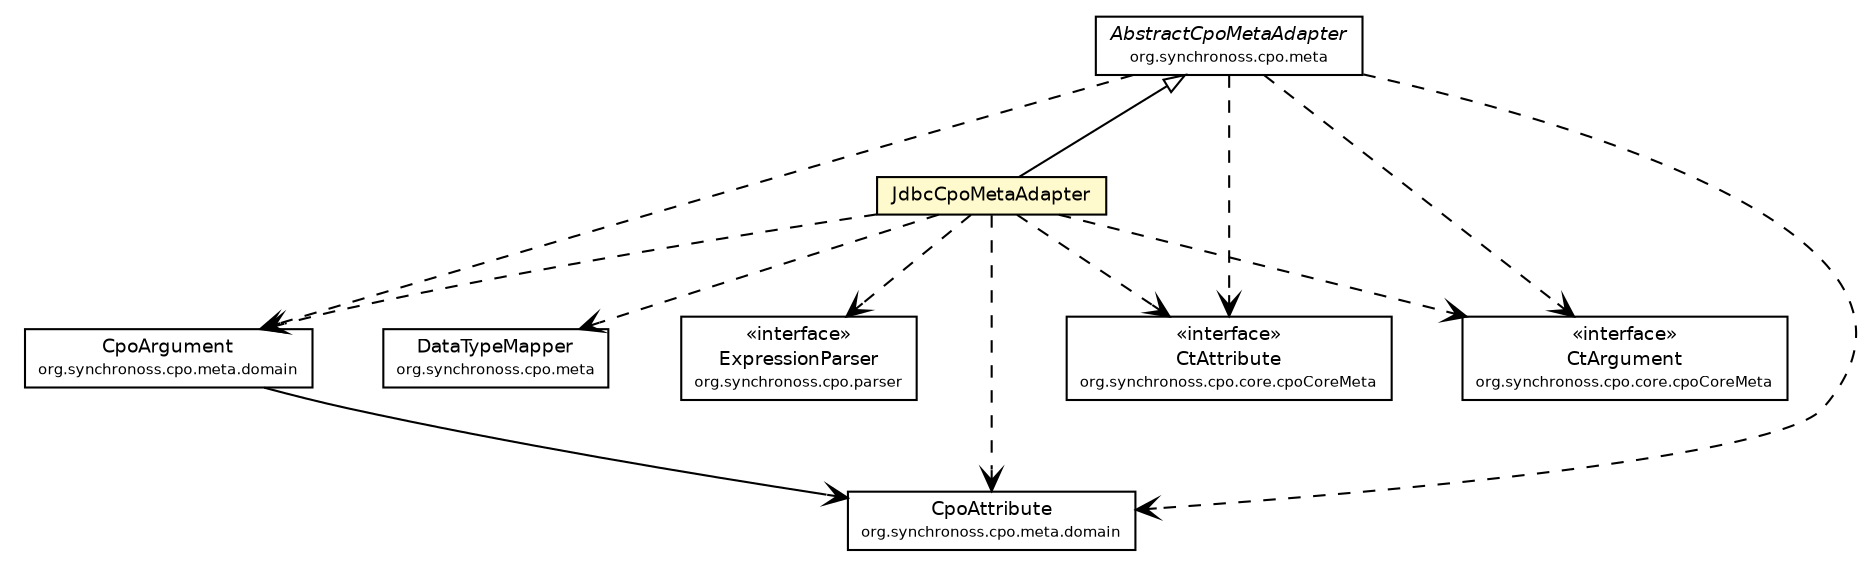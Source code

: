#!/usr/local/bin/dot
#
# Class diagram 
# Generated by UmlGraph version 4.6 (http://www.spinellis.gr/sw/umlgraph)
#

digraph G {
	edge [fontname="Helvetica",fontsize=10,labelfontname="Helvetica",labelfontsize=10];
	node [fontname="Helvetica",fontsize=10,shape=plaintext];
	// org.synchronoss.cpo.parser.ExpressionParser
	c39439 [label=<<table border="0" cellborder="1" cellspacing="0" cellpadding="2" port="p" href="../../parser/ExpressionParser.html">
		<tr><td><table border="0" cellspacing="0" cellpadding="1">
			<tr><td> &laquo;interface&raquo; </td></tr>
			<tr><td> ExpressionParser </td></tr>
			<tr><td><font point-size="7.0"> org.synchronoss.cpo.parser </font></td></tr>
		</table></td></tr>
		</table>>, fontname="Helvetica", fontcolor="black", fontsize=9.0];
	// org.synchronoss.cpo.meta.AbstractCpoMetaAdapter
	c39445 [label=<<table border="0" cellborder="1" cellspacing="0" cellpadding="2" port="p" href="../../meta/AbstractCpoMetaAdapter.html">
		<tr><td><table border="0" cellspacing="0" cellpadding="1">
			<tr><td><font face="Helvetica-Oblique"> AbstractCpoMetaAdapter </font></td></tr>
			<tr><td><font point-size="7.0"> org.synchronoss.cpo.meta </font></td></tr>
		</table></td></tr>
		</table>>, fontname="Helvetica", fontcolor="black", fontsize=9.0];
	// org.synchronoss.cpo.meta.DataTypeMapper
	c39449 [label=<<table border="0" cellborder="1" cellspacing="0" cellpadding="2" port="p" href="../../meta/DataTypeMapper.html">
		<tr><td><table border="0" cellspacing="0" cellpadding="1">
			<tr><td> DataTypeMapper </td></tr>
			<tr><td><font point-size="7.0"> org.synchronoss.cpo.meta </font></td></tr>
		</table></td></tr>
		</table>>, fontname="Helvetica", fontcolor="black", fontsize=9.0];
	// org.synchronoss.cpo.meta.domain.CpoAttribute
	c39456 [label=<<table border="0" cellborder="1" cellspacing="0" cellpadding="2" port="p" href="../../meta/domain/CpoAttribute.html">
		<tr><td><table border="0" cellspacing="0" cellpadding="1">
			<tr><td> CpoAttribute </td></tr>
			<tr><td><font point-size="7.0"> org.synchronoss.cpo.meta.domain </font></td></tr>
		</table></td></tr>
		</table>>, fontname="Helvetica", fontcolor="black", fontsize=9.0];
	// org.synchronoss.cpo.meta.domain.CpoArgument
	c39457 [label=<<table border="0" cellborder="1" cellspacing="0" cellpadding="2" port="p" href="../../meta/domain/CpoArgument.html">
		<tr><td><table border="0" cellspacing="0" cellpadding="1">
			<tr><td> CpoArgument </td></tr>
			<tr><td><font point-size="7.0"> org.synchronoss.cpo.meta.domain </font></td></tr>
		</table></td></tr>
		</table>>, fontname="Helvetica", fontcolor="black", fontsize=9.0];
	// org.synchronoss.cpo.core.cpoCoreMeta.CtAttribute
	c39470 [label=<<table border="0" cellborder="1" cellspacing="0" cellpadding="2" port="p" href="../../core/cpoCoreMeta/CtAttribute.html">
		<tr><td><table border="0" cellspacing="0" cellpadding="1">
			<tr><td> &laquo;interface&raquo; </td></tr>
			<tr><td> CtAttribute </td></tr>
			<tr><td><font point-size="7.0"> org.synchronoss.cpo.core.cpoCoreMeta </font></td></tr>
		</table></td></tr>
		</table>>, fontname="Helvetica", fontcolor="black", fontsize=9.0];
	// org.synchronoss.cpo.core.cpoCoreMeta.CtArgument
	c39485 [label=<<table border="0" cellborder="1" cellspacing="0" cellpadding="2" port="p" href="../../core/cpoCoreMeta/CtArgument.html">
		<tr><td><table border="0" cellspacing="0" cellpadding="1">
			<tr><td> &laquo;interface&raquo; </td></tr>
			<tr><td> CtArgument </td></tr>
			<tr><td><font point-size="7.0"> org.synchronoss.cpo.core.cpoCoreMeta </font></td></tr>
		</table></td></tr>
		</table>>, fontname="Helvetica", fontcolor="black", fontsize=9.0];
	// org.synchronoss.cpo.jdbc.meta.JdbcCpoMetaAdapter
	c39551 [label=<<table border="0" cellborder="1" cellspacing="0" cellpadding="2" port="p" bgcolor="lemonChiffon" href="./JdbcCpoMetaAdapter.html">
		<tr><td><table border="0" cellspacing="0" cellpadding="1">
			<tr><td> JdbcCpoMetaAdapter </td></tr>
		</table></td></tr>
		</table>>, fontname="Helvetica", fontcolor="black", fontsize=9.0];
	//org.synchronoss.cpo.jdbc.meta.JdbcCpoMetaAdapter extends org.synchronoss.cpo.meta.AbstractCpoMetaAdapter
	c39445:p -> c39551:p [dir=back,arrowtail=empty];
	// org.synchronoss.cpo.meta.domain.CpoArgument NAVASSOC org.synchronoss.cpo.meta.domain.CpoAttribute
	c39457:p -> c39456:p [taillabel="", label="", headlabel="", fontname="Helvetica", fontcolor="black", fontsize=10.0, color="black", arrowhead=open];
	// org.synchronoss.cpo.meta.AbstractCpoMetaAdapter DEPEND org.synchronoss.cpo.core.cpoCoreMeta.CtAttribute
	c39445:p -> c39470:p [taillabel="", label="", headlabel="", fontname="Helvetica", fontcolor="black", fontsize=10.0, color="black", arrowhead=open, style=dashed];
	// org.synchronoss.cpo.meta.AbstractCpoMetaAdapter DEPEND org.synchronoss.cpo.core.cpoCoreMeta.CtArgument
	c39445:p -> c39485:p [taillabel="", label="", headlabel="", fontname="Helvetica", fontcolor="black", fontsize=10.0, color="black", arrowhead=open, style=dashed];
	// org.synchronoss.cpo.meta.AbstractCpoMetaAdapter DEPEND org.synchronoss.cpo.meta.domain.CpoAttribute
	c39445:p -> c39456:p [taillabel="", label="", headlabel="", fontname="Helvetica", fontcolor="black", fontsize=10.0, color="black", arrowhead=open, style=dashed];
	// org.synchronoss.cpo.meta.AbstractCpoMetaAdapter DEPEND org.synchronoss.cpo.meta.domain.CpoArgument
	c39445:p -> c39457:p [taillabel="", label="", headlabel="", fontname="Helvetica", fontcolor="black", fontsize=10.0, color="black", arrowhead=open, style=dashed];
	// org.synchronoss.cpo.jdbc.meta.JdbcCpoMetaAdapter DEPEND org.synchronoss.cpo.meta.domain.CpoAttribute
	c39551:p -> c39456:p [taillabel="", label="", headlabel="", fontname="Helvetica", fontcolor="black", fontsize=10.0, color="black", arrowhead=open, style=dashed];
	// org.synchronoss.cpo.jdbc.meta.JdbcCpoMetaAdapter DEPEND org.synchronoss.cpo.core.cpoCoreMeta.CtAttribute
	c39551:p -> c39470:p [taillabel="", label="", headlabel="", fontname="Helvetica", fontcolor="black", fontsize=10.0, color="black", arrowhead=open, style=dashed];
	// org.synchronoss.cpo.jdbc.meta.JdbcCpoMetaAdapter DEPEND org.synchronoss.cpo.meta.domain.CpoArgument
	c39551:p -> c39457:p [taillabel="", label="", headlabel="", fontname="Helvetica", fontcolor="black", fontsize=10.0, color="black", arrowhead=open, style=dashed];
	// org.synchronoss.cpo.jdbc.meta.JdbcCpoMetaAdapter DEPEND org.synchronoss.cpo.meta.DataTypeMapper
	c39551:p -> c39449:p [taillabel="", label="", headlabel="", fontname="Helvetica", fontcolor="black", fontsize=10.0, color="black", arrowhead=open, style=dashed];
	// org.synchronoss.cpo.jdbc.meta.JdbcCpoMetaAdapter DEPEND org.synchronoss.cpo.core.cpoCoreMeta.CtArgument
	c39551:p -> c39485:p [taillabel="", label="", headlabel="", fontname="Helvetica", fontcolor="black", fontsize=10.0, color="black", arrowhead=open, style=dashed];
	// org.synchronoss.cpo.jdbc.meta.JdbcCpoMetaAdapter DEPEND org.synchronoss.cpo.parser.ExpressionParser
	c39551:p -> c39439:p [taillabel="", label="", headlabel="", fontname="Helvetica", fontcolor="black", fontsize=10.0, color="black", arrowhead=open, style=dashed];
}


